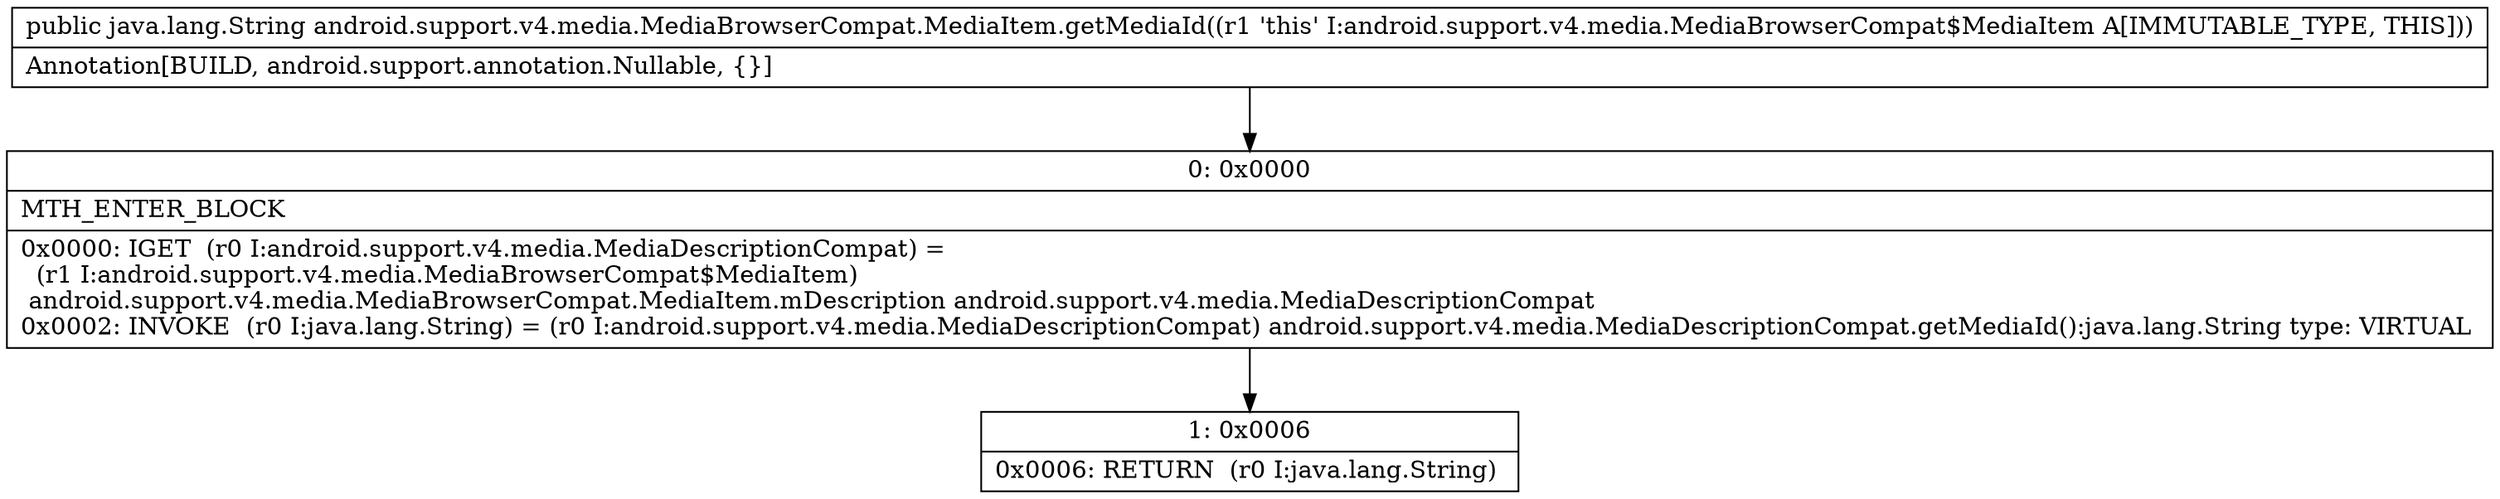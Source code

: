 digraph "CFG forandroid.support.v4.media.MediaBrowserCompat.MediaItem.getMediaId()Ljava\/lang\/String;" {
Node_0 [shape=record,label="{0\:\ 0x0000|MTH_ENTER_BLOCK\l|0x0000: IGET  (r0 I:android.support.v4.media.MediaDescriptionCompat) = \l  (r1 I:android.support.v4.media.MediaBrowserCompat$MediaItem)\l android.support.v4.media.MediaBrowserCompat.MediaItem.mDescription android.support.v4.media.MediaDescriptionCompat \l0x0002: INVOKE  (r0 I:java.lang.String) = (r0 I:android.support.v4.media.MediaDescriptionCompat) android.support.v4.media.MediaDescriptionCompat.getMediaId():java.lang.String type: VIRTUAL \l}"];
Node_1 [shape=record,label="{1\:\ 0x0006|0x0006: RETURN  (r0 I:java.lang.String) \l}"];
MethodNode[shape=record,label="{public java.lang.String android.support.v4.media.MediaBrowserCompat.MediaItem.getMediaId((r1 'this' I:android.support.v4.media.MediaBrowserCompat$MediaItem A[IMMUTABLE_TYPE, THIS]))  | Annotation[BUILD, android.support.annotation.Nullable, \{\}]\l}"];
MethodNode -> Node_0;
Node_0 -> Node_1;
}

